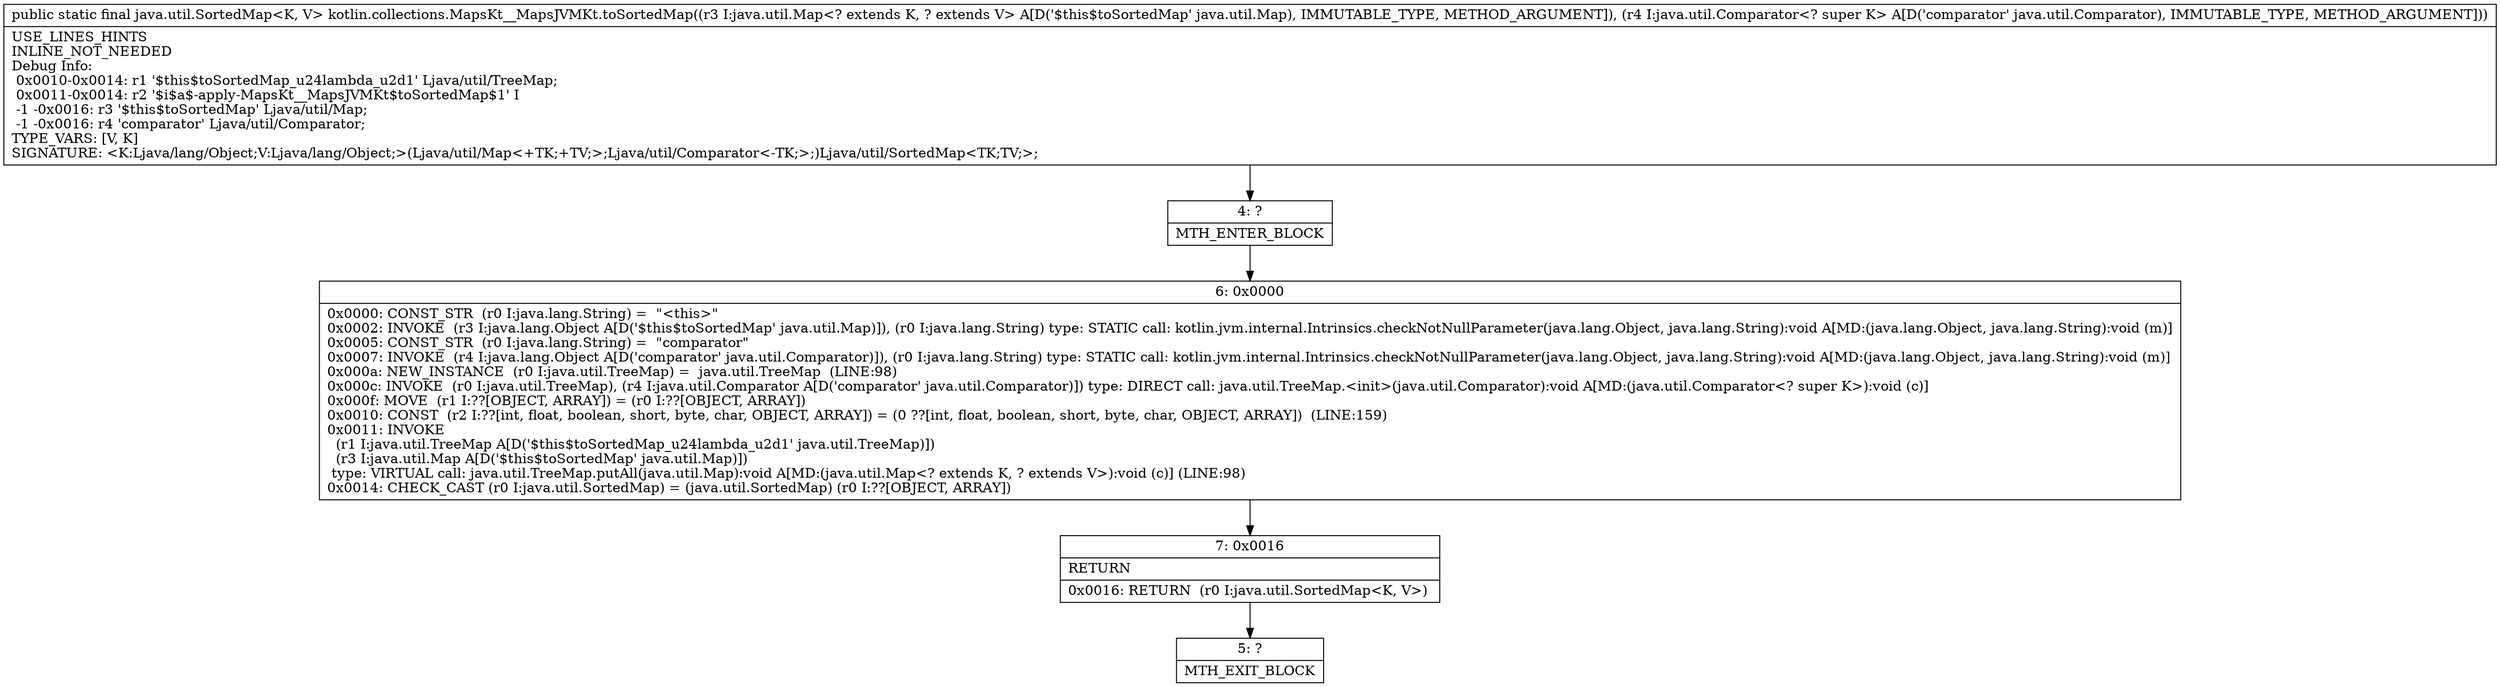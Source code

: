 digraph "CFG forkotlin.collections.MapsKt__MapsJVMKt.toSortedMap(Ljava\/util\/Map;Ljava\/util\/Comparator;)Ljava\/util\/SortedMap;" {
Node_4 [shape=record,label="{4\:\ ?|MTH_ENTER_BLOCK\l}"];
Node_6 [shape=record,label="{6\:\ 0x0000|0x0000: CONST_STR  (r0 I:java.lang.String) =  \"\<this\>\" \l0x0002: INVOKE  (r3 I:java.lang.Object A[D('$this$toSortedMap' java.util.Map)]), (r0 I:java.lang.String) type: STATIC call: kotlin.jvm.internal.Intrinsics.checkNotNullParameter(java.lang.Object, java.lang.String):void A[MD:(java.lang.Object, java.lang.String):void (m)]\l0x0005: CONST_STR  (r0 I:java.lang.String) =  \"comparator\" \l0x0007: INVOKE  (r4 I:java.lang.Object A[D('comparator' java.util.Comparator)]), (r0 I:java.lang.String) type: STATIC call: kotlin.jvm.internal.Intrinsics.checkNotNullParameter(java.lang.Object, java.lang.String):void A[MD:(java.lang.Object, java.lang.String):void (m)]\l0x000a: NEW_INSTANCE  (r0 I:java.util.TreeMap) =  java.util.TreeMap  (LINE:98)\l0x000c: INVOKE  (r0 I:java.util.TreeMap), (r4 I:java.util.Comparator A[D('comparator' java.util.Comparator)]) type: DIRECT call: java.util.TreeMap.\<init\>(java.util.Comparator):void A[MD:(java.util.Comparator\<? super K\>):void (c)]\l0x000f: MOVE  (r1 I:??[OBJECT, ARRAY]) = (r0 I:??[OBJECT, ARRAY]) \l0x0010: CONST  (r2 I:??[int, float, boolean, short, byte, char, OBJECT, ARRAY]) = (0 ??[int, float, boolean, short, byte, char, OBJECT, ARRAY])  (LINE:159)\l0x0011: INVOKE  \l  (r1 I:java.util.TreeMap A[D('$this$toSortedMap_u24lambda_u2d1' java.util.TreeMap)])\l  (r3 I:java.util.Map A[D('$this$toSortedMap' java.util.Map)])\l type: VIRTUAL call: java.util.TreeMap.putAll(java.util.Map):void A[MD:(java.util.Map\<? extends K, ? extends V\>):void (c)] (LINE:98)\l0x0014: CHECK_CAST (r0 I:java.util.SortedMap) = (java.util.SortedMap) (r0 I:??[OBJECT, ARRAY]) \l}"];
Node_7 [shape=record,label="{7\:\ 0x0016|RETURN\l|0x0016: RETURN  (r0 I:java.util.SortedMap\<K, V\>) \l}"];
Node_5 [shape=record,label="{5\:\ ?|MTH_EXIT_BLOCK\l}"];
MethodNode[shape=record,label="{public static final java.util.SortedMap\<K, V\> kotlin.collections.MapsKt__MapsJVMKt.toSortedMap((r3 I:java.util.Map\<? extends K, ? extends V\> A[D('$this$toSortedMap' java.util.Map), IMMUTABLE_TYPE, METHOD_ARGUMENT]), (r4 I:java.util.Comparator\<? super K\> A[D('comparator' java.util.Comparator), IMMUTABLE_TYPE, METHOD_ARGUMENT]))  | USE_LINES_HINTS\lINLINE_NOT_NEEDED\lDebug Info:\l  0x0010\-0x0014: r1 '$this$toSortedMap_u24lambda_u2d1' Ljava\/util\/TreeMap;\l  0x0011\-0x0014: r2 '$i$a$\-apply\-MapsKt__MapsJVMKt$toSortedMap$1' I\l  \-1 \-0x0016: r3 '$this$toSortedMap' Ljava\/util\/Map;\l  \-1 \-0x0016: r4 'comparator' Ljava\/util\/Comparator;\lTYPE_VARS: [V, K]\lSIGNATURE: \<K:Ljava\/lang\/Object;V:Ljava\/lang\/Object;\>(Ljava\/util\/Map\<+TK;+TV;\>;Ljava\/util\/Comparator\<\-TK;\>;)Ljava\/util\/SortedMap\<TK;TV;\>;\l}"];
MethodNode -> Node_4;Node_4 -> Node_6;
Node_6 -> Node_7;
Node_7 -> Node_5;
}

